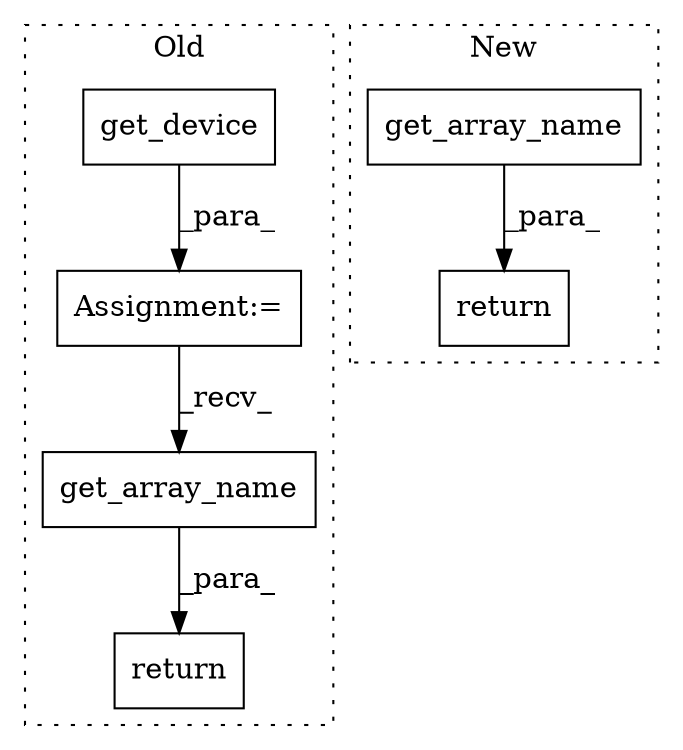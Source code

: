 digraph G {
subgraph cluster0 {
1 [label="get_array_name" a="32" s="24344,24368" l="15,1" shape="box"];
3 [label="get_device" a="32" s="24221" l="12" shape="box"];
4 [label="Assignment:=" a="7" s="24220" l="1" shape="box"];
5 [label="return" a="41" s="24330" l="7" shape="box"];
label = "Old";
style="dotted";
}
subgraph cluster1 {
2 [label="get_array_name" a="32" s="24018,24048" l="15,1" shape="box"];
6 [label="return" a="41" s="23992" l="7" shape="box"];
label = "New";
style="dotted";
}
1 -> 5 [label="_para_"];
2 -> 6 [label="_para_"];
3 -> 4 [label="_para_"];
4 -> 1 [label="_recv_"];
}